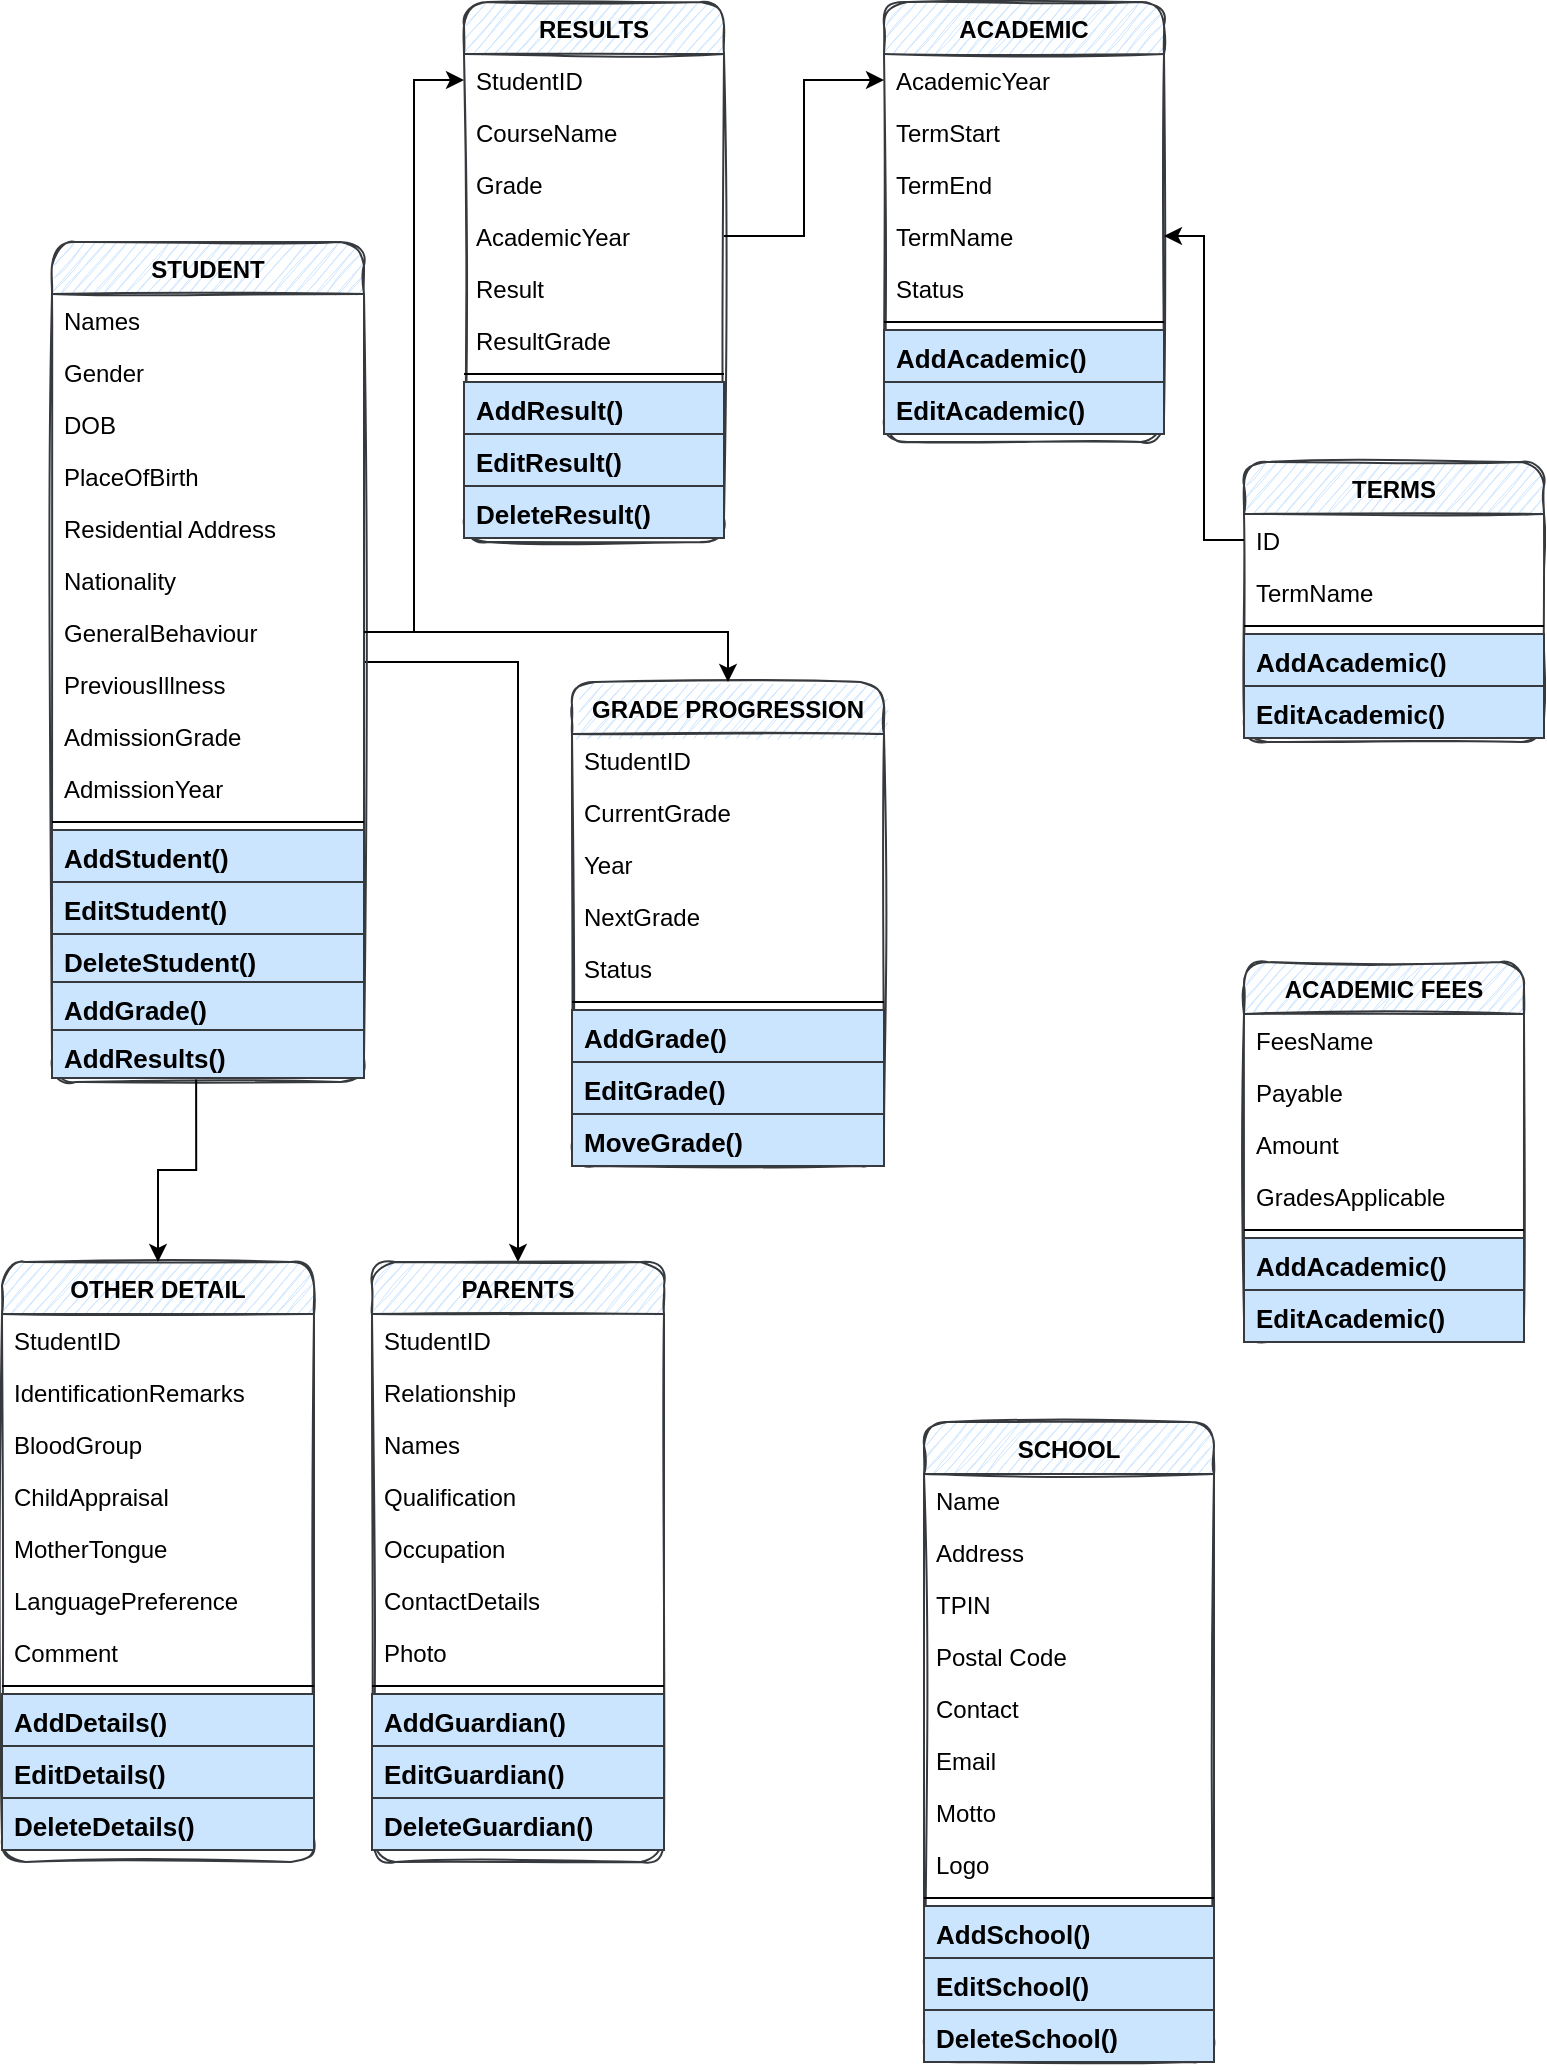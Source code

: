 <mxfile version="14.3.1" type="device"><diagram id="C5RBs43oDa-KdzZeNtuy" name="Page-1"><mxGraphModel dx="1550" dy="912" grid="1" gridSize="10" guides="1" tooltips="1" connect="1" arrows="1" fold="1" page="1" pageScale="1" pageWidth="827" pageHeight="1169" math="0" shadow="0"><root><mxCell id="WIyWlLk6GJQsqaUBKTNV-0"/><mxCell id="WIyWlLk6GJQsqaUBKTNV-1" parent="WIyWlLk6GJQsqaUBKTNV-0"/><mxCell id="tZd9kad8ATo9-LSwR4DG-6" value="SCHOOL" style="swimlane;fontStyle=1;align=center;verticalAlign=top;childLayout=stackLayout;horizontal=1;startSize=26;horizontalStack=0;resizeParent=1;resizeLast=0;collapsible=1;marginBottom=0;rounded=1;shadow=0;strokeWidth=1;sketch=1;glass=0;fillColor=#cce5ff;strokeColor=#36393d;" parent="WIyWlLk6GJQsqaUBKTNV-1" vertex="1"><mxGeometry x="490" y="740" width="145" height="320" as="geometry"><mxRectangle x="550" y="140" width="160" height="26" as="alternateBounds"/></mxGeometry></mxCell><mxCell id="tZd9kad8ATo9-LSwR4DG-7" value="Name" style="text;align=left;verticalAlign=top;spacingLeft=4;spacingRight=4;overflow=hidden;rotatable=0;points=[[0,0.5],[1,0.5]];portConstraint=eastwest;" parent="tZd9kad8ATo9-LSwR4DG-6" vertex="1"><mxGeometry y="26" width="145" height="26" as="geometry"/></mxCell><mxCell id="tZd9kad8ATo9-LSwR4DG-8" value="Address" style="text;align=left;verticalAlign=top;spacingLeft=4;spacingRight=4;overflow=hidden;rotatable=0;points=[[0,0.5],[1,0.5]];portConstraint=eastwest;rounded=0;shadow=0;html=0;" parent="tZd9kad8ATo9-LSwR4DG-6" vertex="1"><mxGeometry y="52" width="145" height="26" as="geometry"/></mxCell><mxCell id="tZd9kad8ATo9-LSwR4DG-9" value="TPIN&#10;" style="text;align=left;verticalAlign=top;spacingLeft=4;spacingRight=4;overflow=hidden;rotatable=0;points=[[0,0.5],[1,0.5]];portConstraint=eastwest;rounded=0;shadow=0;html=0;" parent="tZd9kad8ATo9-LSwR4DG-6" vertex="1"><mxGeometry y="78" width="145" height="26" as="geometry"/></mxCell><mxCell id="tZd9kad8ATo9-LSwR4DG-10" value="Postal Code" style="text;align=left;verticalAlign=top;spacingLeft=4;spacingRight=4;overflow=hidden;rotatable=0;points=[[0,0.5],[1,0.5]];portConstraint=eastwest;rounded=0;shadow=0;html=0;" parent="tZd9kad8ATo9-LSwR4DG-6" vertex="1"><mxGeometry y="104" width="145" height="26" as="geometry"/></mxCell><mxCell id="tZd9kad8ATo9-LSwR4DG-13" value="Contact" style="text;align=left;verticalAlign=top;spacingLeft=4;spacingRight=4;overflow=hidden;rotatable=0;points=[[0,0.5],[1,0.5]];portConstraint=eastwest;" parent="tZd9kad8ATo9-LSwR4DG-6" vertex="1"><mxGeometry y="130" width="145" height="26" as="geometry"/></mxCell><mxCell id="tZd9kad8ATo9-LSwR4DG-14" value="Email" style="text;align=left;verticalAlign=top;spacingLeft=4;spacingRight=4;overflow=hidden;rotatable=0;points=[[0,0.5],[1,0.5]];portConstraint=eastwest;" parent="tZd9kad8ATo9-LSwR4DG-6" vertex="1"><mxGeometry y="156" width="145" height="26" as="geometry"/></mxCell><mxCell id="tZd9kad8ATo9-LSwR4DG-17" value="Motto" style="text;align=left;verticalAlign=top;spacingLeft=4;spacingRight=4;overflow=hidden;rotatable=0;points=[[0,0.5],[1,0.5]];portConstraint=eastwest;rounded=0;shadow=0;html=0;" parent="tZd9kad8ATo9-LSwR4DG-6" vertex="1"><mxGeometry y="182" width="145" height="26" as="geometry"/></mxCell><mxCell id="tZd9kad8ATo9-LSwR4DG-18" value="Logo&#10;" style="text;align=left;verticalAlign=top;spacingLeft=4;spacingRight=4;overflow=hidden;rotatable=0;points=[[0,0.5],[1,0.5]];portConstraint=eastwest;rounded=0;shadow=0;html=0;" parent="tZd9kad8ATo9-LSwR4DG-6" vertex="1"><mxGeometry y="208" width="145" height="26" as="geometry"/></mxCell><mxCell id="tZd9kad8ATo9-LSwR4DG-12" value="" style="line;html=1;strokeWidth=1;align=left;verticalAlign=middle;spacingTop=-1;spacingLeft=3;spacingRight=3;rotatable=0;labelPosition=right;points=[];portConstraint=eastwest;" parent="tZd9kad8ATo9-LSwR4DG-6" vertex="1"><mxGeometry y="234" width="145" height="8" as="geometry"/></mxCell><mxCell id="tZd9kad8ATo9-LSwR4DG-19" value="AddSchool()" style="text;align=left;verticalAlign=top;spacingLeft=4;spacingRight=4;overflow=hidden;rotatable=0;points=[[0,0.5],[1,0.5]];portConstraint=eastwest;rounded=0;shadow=0;html=0;fillColor=#cce5ff;strokeColor=#36393d;fontStyle=1;labelBackgroundColor=none;fontSize=13;" parent="tZd9kad8ATo9-LSwR4DG-6" vertex="1"><mxGeometry y="242" width="145" height="26" as="geometry"/></mxCell><mxCell id="tZd9kad8ATo9-LSwR4DG-20" value="EditSchool()" style="text;align=left;verticalAlign=top;spacingLeft=4;spacingRight=4;overflow=hidden;rotatable=0;points=[[0,0.5],[1,0.5]];portConstraint=eastwest;fillColor=#cce5ff;strokeColor=#36393d;fontStyle=1;labelBackgroundColor=none;fontSize=13;" parent="tZd9kad8ATo9-LSwR4DG-6" vertex="1"><mxGeometry y="268" width="145" height="26" as="geometry"/></mxCell><mxCell id="tZd9kad8ATo9-LSwR4DG-21" value="DeleteSchool()" style="text;align=left;verticalAlign=top;spacingLeft=4;spacingRight=4;overflow=hidden;rotatable=0;points=[[0,0.5],[1,0.5]];portConstraint=eastwest;fillColor=#cce5ff;strokeColor=#36393d;fontStyle=1;labelBackgroundColor=none;fontSize=13;" parent="tZd9kad8ATo9-LSwR4DG-6" vertex="1"><mxGeometry y="294" width="145" height="26" as="geometry"/></mxCell><mxCell id="tZd9kad8ATo9-LSwR4DG-105" style="edgeStyle=orthogonalEdgeStyle;rounded=0;orthogonalLoop=1;jettySize=auto;html=1;entryX=0.5;entryY=0;entryDx=0;entryDy=0;fontSize=13;fontColor=#000000;" parent="WIyWlLk6GJQsqaUBKTNV-1" source="tZd9kad8ATo9-LSwR4DG-23" target="tZd9kad8ATo9-LSwR4DG-72" edge="1"><mxGeometry relative="1" as="geometry"/></mxCell><mxCell id="tZd9kad8ATo9-LSwR4DG-23" value="STUDENT" style="swimlane;fontStyle=1;align=center;verticalAlign=top;childLayout=stackLayout;horizontal=1;startSize=26;horizontalStack=0;resizeParent=1;resizeLast=0;collapsible=1;marginBottom=0;rounded=1;shadow=0;strokeWidth=1;sketch=1;glass=0;fillColor=#cce5ff;strokeColor=#36393d;" parent="WIyWlLk6GJQsqaUBKTNV-1" vertex="1"><mxGeometry x="54" y="150" width="156" height="420" as="geometry"><mxRectangle x="550" y="140" width="160" height="26" as="alternateBounds"/></mxGeometry></mxCell><mxCell id="tZd9kad8ATo9-LSwR4DG-24" value="Names" style="text;align=left;verticalAlign=top;spacingLeft=4;spacingRight=4;overflow=hidden;rotatable=0;points=[[0,0.5],[1,0.5]];portConstraint=eastwest;" parent="tZd9kad8ATo9-LSwR4DG-23" vertex="1"><mxGeometry y="26" width="156" height="26" as="geometry"/></mxCell><mxCell id="tZd9kad8ATo9-LSwR4DG-27" value="Gender" style="text;align=left;verticalAlign=top;spacingLeft=4;spacingRight=4;overflow=hidden;rotatable=0;points=[[0,0.5],[1,0.5]];portConstraint=eastwest;rounded=0;shadow=0;html=0;" parent="tZd9kad8ATo9-LSwR4DG-23" vertex="1"><mxGeometry y="52" width="156" height="26" as="geometry"/></mxCell><mxCell id="tZd9kad8ATo9-LSwR4DG-25" value="DOB" style="text;align=left;verticalAlign=top;spacingLeft=4;spacingRight=4;overflow=hidden;rotatable=0;points=[[0,0.5],[1,0.5]];portConstraint=eastwest;rounded=0;shadow=0;html=0;" parent="tZd9kad8ATo9-LSwR4DG-23" vertex="1"><mxGeometry y="78" width="156" height="26" as="geometry"/></mxCell><mxCell id="tZd9kad8ATo9-LSwR4DG-26" value="PlaceOfBirth" style="text;align=left;verticalAlign=top;spacingLeft=4;spacingRight=4;overflow=hidden;rotatable=0;points=[[0,0.5],[1,0.5]];portConstraint=eastwest;rounded=0;shadow=0;html=0;" parent="tZd9kad8ATo9-LSwR4DG-23" vertex="1"><mxGeometry y="104" width="156" height="26" as="geometry"/></mxCell><mxCell id="tZd9kad8ATo9-LSwR4DG-28" value="Residential Address" style="text;align=left;verticalAlign=top;spacingLeft=4;spacingRight=4;overflow=hidden;rotatable=0;points=[[0,0.5],[1,0.5]];portConstraint=eastwest;" parent="tZd9kad8ATo9-LSwR4DG-23" vertex="1"><mxGeometry y="130" width="156" height="26" as="geometry"/></mxCell><mxCell id="tZd9kad8ATo9-LSwR4DG-29" value="Nationality" style="text;align=left;verticalAlign=top;spacingLeft=4;spacingRight=4;overflow=hidden;rotatable=0;points=[[0,0.5],[1,0.5]];portConstraint=eastwest;" parent="tZd9kad8ATo9-LSwR4DG-23" vertex="1"><mxGeometry y="156" width="156" height="26" as="geometry"/></mxCell><mxCell id="tZd9kad8ATo9-LSwR4DG-30" value="GeneralBehaviour" style="text;align=left;verticalAlign=top;spacingLeft=4;spacingRight=4;overflow=hidden;rotatable=0;points=[[0,0.5],[1,0.5]];portConstraint=eastwest;rounded=0;shadow=0;html=0;" parent="tZd9kad8ATo9-LSwR4DG-23" vertex="1"><mxGeometry y="182" width="156" height="26" as="geometry"/></mxCell><mxCell id="tZd9kad8ATo9-LSwR4DG-31" value="PreviousIllness" style="text;align=left;verticalAlign=top;spacingLeft=4;spacingRight=4;overflow=hidden;rotatable=0;points=[[0,0.5],[1,0.5]];portConstraint=eastwest;rounded=0;shadow=0;html=0;" parent="tZd9kad8ATo9-LSwR4DG-23" vertex="1"><mxGeometry y="208" width="156" height="26" as="geometry"/></mxCell><mxCell id="tZd9kad8ATo9-LSwR4DG-36" value="AdmissionGrade" style="text;align=left;verticalAlign=top;spacingLeft=4;spacingRight=4;overflow=hidden;rotatable=0;points=[[0,0.5],[1,0.5]];portConstraint=eastwest;rounded=0;shadow=0;html=0;" parent="tZd9kad8ATo9-LSwR4DG-23" vertex="1"><mxGeometry y="234" width="156" height="26" as="geometry"/></mxCell><mxCell id="tZd9kad8ATo9-LSwR4DG-37" value="AdmissionYear" style="text;align=left;verticalAlign=top;spacingLeft=4;spacingRight=4;overflow=hidden;rotatable=0;points=[[0,0.5],[1,0.5]];portConstraint=eastwest;rounded=0;shadow=0;html=0;" parent="tZd9kad8ATo9-LSwR4DG-23" vertex="1"><mxGeometry y="260" width="156" height="26" as="geometry"/></mxCell><mxCell id="tZd9kad8ATo9-LSwR4DG-32" value="" style="line;html=1;strokeWidth=1;align=left;verticalAlign=middle;spacingTop=-1;spacingLeft=3;spacingRight=3;rotatable=0;labelPosition=right;points=[];portConstraint=eastwest;" parent="tZd9kad8ATo9-LSwR4DG-23" vertex="1"><mxGeometry y="286" width="156" height="8" as="geometry"/></mxCell><mxCell id="tZd9kad8ATo9-LSwR4DG-33" value="AddStudent()" style="text;align=left;verticalAlign=top;spacingLeft=4;spacingRight=4;overflow=hidden;rotatable=0;points=[[0,0.5],[1,0.5]];portConstraint=eastwest;rounded=0;shadow=0;html=0;fillColor=#cce5ff;strokeColor=#36393d;fontStyle=1;labelBackgroundColor=none;fontSize=13;" parent="tZd9kad8ATo9-LSwR4DG-23" vertex="1"><mxGeometry y="294" width="156" height="26" as="geometry"/></mxCell><mxCell id="tZd9kad8ATo9-LSwR4DG-34" value="EditStudent()" style="text;align=left;verticalAlign=top;spacingLeft=4;spacingRight=4;overflow=hidden;rotatable=0;points=[[0,0.5],[1,0.5]];portConstraint=eastwest;fillColor=#cce5ff;strokeColor=#36393d;fontStyle=1;labelBackgroundColor=none;fontSize=13;" parent="tZd9kad8ATo9-LSwR4DG-23" vertex="1"><mxGeometry y="320" width="156" height="26" as="geometry"/></mxCell><mxCell id="tZd9kad8ATo9-LSwR4DG-35" value="DeleteStudent()" style="text;align=left;verticalAlign=top;spacingLeft=4;spacingRight=4;overflow=hidden;rotatable=0;points=[[0,0.5],[1,0.5]];portConstraint=eastwest;fillColor=#cce5ff;strokeColor=#36393d;fontStyle=1;labelBackgroundColor=none;fontSize=13;" parent="tZd9kad8ATo9-LSwR4DG-23" vertex="1"><mxGeometry y="346" width="156" height="24" as="geometry"/></mxCell><mxCell id="tZd9kad8ATo9-LSwR4DG-55" value="AddGrade()" style="text;align=left;verticalAlign=top;spacingLeft=4;spacingRight=4;overflow=hidden;rotatable=0;points=[[0,0.5],[1,0.5]];portConstraint=eastwest;fillColor=#cce5ff;strokeColor=#36393d;fontStyle=1;labelBackgroundColor=none;fontSize=13;" parent="tZd9kad8ATo9-LSwR4DG-23" vertex="1"><mxGeometry y="370" width="156" height="24" as="geometry"/></mxCell><mxCell id="tZd9kad8ATo9-LSwR4DG-54" value="AddResults()" style="text;align=left;verticalAlign=top;spacingLeft=4;spacingRight=4;overflow=hidden;rotatable=0;points=[[0,0.5],[1,0.5]];portConstraint=eastwest;fillColor=#cce5ff;strokeColor=#36393d;fontStyle=1;labelBackgroundColor=none;fontSize=13;" parent="tZd9kad8ATo9-LSwR4DG-23" vertex="1"><mxGeometry y="394" width="156" height="24" as="geometry"/></mxCell><mxCell id="tZd9kad8ATo9-LSwR4DG-39" value="OTHER DETAIL" style="swimlane;fontStyle=1;align=center;verticalAlign=top;childLayout=stackLayout;horizontal=1;startSize=26;horizontalStack=0;resizeParent=1;resizeLast=0;collapsible=1;marginBottom=0;rounded=1;shadow=0;strokeWidth=1;sketch=1;glass=0;fillColor=#cce5ff;strokeColor=#36393d;" parent="WIyWlLk6GJQsqaUBKTNV-1" vertex="1"><mxGeometry x="29" y="660" width="156" height="300" as="geometry"><mxRectangle x="550" y="140" width="160" height="26" as="alternateBounds"/></mxGeometry></mxCell><mxCell id="tZd9kad8ATo9-LSwR4DG-40" value="StudentID" style="text;align=left;verticalAlign=top;spacingLeft=4;spacingRight=4;overflow=hidden;rotatable=0;points=[[0,0.5],[1,0.5]];portConstraint=eastwest;" parent="tZd9kad8ATo9-LSwR4DG-39" vertex="1"><mxGeometry y="26" width="156" height="26" as="geometry"/></mxCell><mxCell id="tZd9kad8ATo9-LSwR4DG-41" value="IdentificationRemarks" style="text;align=left;verticalAlign=top;spacingLeft=4;spacingRight=4;overflow=hidden;rotatable=0;points=[[0,0.5],[1,0.5]];portConstraint=eastwest;rounded=0;shadow=0;html=0;" parent="tZd9kad8ATo9-LSwR4DG-39" vertex="1"><mxGeometry y="52" width="156" height="26" as="geometry"/></mxCell><mxCell id="tZd9kad8ATo9-LSwR4DG-42" value="BloodGroup" style="text;align=left;verticalAlign=top;spacingLeft=4;spacingRight=4;overflow=hidden;rotatable=0;points=[[0,0.5],[1,0.5]];portConstraint=eastwest;rounded=0;shadow=0;html=0;" parent="tZd9kad8ATo9-LSwR4DG-39" vertex="1"><mxGeometry y="78" width="156" height="26" as="geometry"/></mxCell><mxCell id="tZd9kad8ATo9-LSwR4DG-43" value="ChildAppraisal" style="text;align=left;verticalAlign=top;spacingLeft=4;spacingRight=4;overflow=hidden;rotatable=0;points=[[0,0.5],[1,0.5]];portConstraint=eastwest;rounded=0;shadow=0;html=0;" parent="tZd9kad8ATo9-LSwR4DG-39" vertex="1"><mxGeometry y="104" width="156" height="26" as="geometry"/></mxCell><mxCell id="tZd9kad8ATo9-LSwR4DG-44" value="MotherTongue" style="text;align=left;verticalAlign=top;spacingLeft=4;spacingRight=4;overflow=hidden;rotatable=0;points=[[0,0.5],[1,0.5]];portConstraint=eastwest;" parent="tZd9kad8ATo9-LSwR4DG-39" vertex="1"><mxGeometry y="130" width="156" height="26" as="geometry"/></mxCell><mxCell id="tZd9kad8ATo9-LSwR4DG-45" value="LanguagePreference" style="text;align=left;verticalAlign=top;spacingLeft=4;spacingRight=4;overflow=hidden;rotatable=0;points=[[0,0.5],[1,0.5]];portConstraint=eastwest;" parent="tZd9kad8ATo9-LSwR4DG-39" vertex="1"><mxGeometry y="156" width="156" height="26" as="geometry"/></mxCell><mxCell id="tZd9kad8ATo9-LSwR4DG-46" value="Comment" style="text;align=left;verticalAlign=top;spacingLeft=4;spacingRight=4;overflow=hidden;rotatable=0;points=[[0,0.5],[1,0.5]];portConstraint=eastwest;rounded=0;shadow=0;html=0;" parent="tZd9kad8ATo9-LSwR4DG-39" vertex="1"><mxGeometry y="182" width="156" height="26" as="geometry"/></mxCell><mxCell id="tZd9kad8ATo9-LSwR4DG-50" value="" style="line;html=1;strokeWidth=1;align=left;verticalAlign=middle;spacingTop=-1;spacingLeft=3;spacingRight=3;rotatable=0;labelPosition=right;points=[];portConstraint=eastwest;" parent="tZd9kad8ATo9-LSwR4DG-39" vertex="1"><mxGeometry y="208" width="156" height="8" as="geometry"/></mxCell><mxCell id="tZd9kad8ATo9-LSwR4DG-51" value="AddDetails()" style="text;align=left;verticalAlign=top;spacingLeft=4;spacingRight=4;overflow=hidden;rotatable=0;points=[[0,0.5],[1,0.5]];portConstraint=eastwest;rounded=0;shadow=0;html=0;fillColor=#cce5ff;strokeColor=#36393d;fontStyle=1;labelBackgroundColor=none;fontSize=13;" parent="tZd9kad8ATo9-LSwR4DG-39" vertex="1"><mxGeometry y="216" width="156" height="26" as="geometry"/></mxCell><mxCell id="tZd9kad8ATo9-LSwR4DG-52" value="EditDetails()" style="text;align=left;verticalAlign=top;spacingLeft=4;spacingRight=4;overflow=hidden;rotatable=0;points=[[0,0.5],[1,0.5]];portConstraint=eastwest;fillColor=#cce5ff;strokeColor=#36393d;fontStyle=1;labelBackgroundColor=none;fontSize=13;" parent="tZd9kad8ATo9-LSwR4DG-39" vertex="1"><mxGeometry y="242" width="156" height="26" as="geometry"/></mxCell><mxCell id="tZd9kad8ATo9-LSwR4DG-53" value="DeleteDetails()" style="text;align=left;verticalAlign=top;spacingLeft=4;spacingRight=4;overflow=hidden;rotatable=0;points=[[0,0.5],[1,0.5]];portConstraint=eastwest;fillColor=#cce5ff;strokeColor=#36393d;fontStyle=1;labelBackgroundColor=none;fontSize=13;" parent="tZd9kad8ATo9-LSwR4DG-39" vertex="1"><mxGeometry y="268" width="156" height="26" as="geometry"/></mxCell><mxCell id="tZd9kad8ATo9-LSwR4DG-59" value="ACADEMIC" style="swimlane;fontStyle=1;align=center;verticalAlign=top;childLayout=stackLayout;horizontal=1;startSize=26;horizontalStack=0;resizeParent=1;resizeLast=0;collapsible=1;marginBottom=0;rounded=1;shadow=0;strokeWidth=1;sketch=1;glass=0;fillColor=#cce5ff;strokeColor=#36393d;" parent="WIyWlLk6GJQsqaUBKTNV-1" vertex="1"><mxGeometry x="470" y="30" width="140" height="220" as="geometry"><mxRectangle x="550" y="140" width="160" height="26" as="alternateBounds"/></mxGeometry></mxCell><mxCell id="tZd9kad8ATo9-LSwR4DG-60" value="AcademicYear" style="text;align=left;verticalAlign=top;spacingLeft=4;spacingRight=4;overflow=hidden;rotatable=0;points=[[0,0.5],[1,0.5]];portConstraint=eastwest;" parent="tZd9kad8ATo9-LSwR4DG-59" vertex="1"><mxGeometry y="26" width="140" height="26" as="geometry"/></mxCell><mxCell id="tZd9kad8ATo9-LSwR4DG-61" value="TermStart" style="text;align=left;verticalAlign=top;spacingLeft=4;spacingRight=4;overflow=hidden;rotatable=0;points=[[0,0.5],[1,0.5]];portConstraint=eastwest;rounded=0;shadow=0;html=0;" parent="tZd9kad8ATo9-LSwR4DG-59" vertex="1"><mxGeometry y="52" width="140" height="26" as="geometry"/></mxCell><mxCell id="tZd9kad8ATo9-LSwR4DG-62" value="TermEnd" style="text;align=left;verticalAlign=top;spacingLeft=4;spacingRight=4;overflow=hidden;rotatable=0;points=[[0,0.5],[1,0.5]];portConstraint=eastwest;rounded=0;shadow=0;html=0;" parent="tZd9kad8ATo9-LSwR4DG-59" vertex="1"><mxGeometry y="78" width="140" height="26" as="geometry"/></mxCell><mxCell id="tZd9kad8ATo9-LSwR4DG-63" value="TermName" style="text;align=left;verticalAlign=top;spacingLeft=4;spacingRight=4;overflow=hidden;rotatable=0;points=[[0,0.5],[1,0.5]];portConstraint=eastwest;rounded=0;shadow=0;html=0;" parent="tZd9kad8ATo9-LSwR4DG-59" vertex="1"><mxGeometry y="104" width="140" height="26" as="geometry"/></mxCell><mxCell id="tZd9kad8ATo9-LSwR4DG-64" value="Status" style="text;align=left;verticalAlign=top;spacingLeft=4;spacingRight=4;overflow=hidden;rotatable=0;points=[[0,0.5],[1,0.5]];portConstraint=eastwest;" parent="tZd9kad8ATo9-LSwR4DG-59" vertex="1"><mxGeometry y="130" width="140" height="26" as="geometry"/></mxCell><mxCell id="tZd9kad8ATo9-LSwR4DG-68" value="" style="line;html=1;strokeWidth=1;align=left;verticalAlign=middle;spacingTop=-1;spacingLeft=3;spacingRight=3;rotatable=0;labelPosition=right;points=[];portConstraint=eastwest;" parent="tZd9kad8ATo9-LSwR4DG-59" vertex="1"><mxGeometry y="156" width="140" height="8" as="geometry"/></mxCell><mxCell id="tZd9kad8ATo9-LSwR4DG-69" value="AddAcademic()" style="text;align=left;verticalAlign=top;spacingLeft=4;spacingRight=4;overflow=hidden;rotatable=0;points=[[0,0.5],[1,0.5]];portConstraint=eastwest;rounded=0;shadow=0;html=0;fillColor=#cce5ff;strokeColor=#36393d;fontStyle=1;labelBackgroundColor=none;fontSize=13;" parent="tZd9kad8ATo9-LSwR4DG-59" vertex="1"><mxGeometry y="164" width="140" height="26" as="geometry"/></mxCell><mxCell id="tZd9kad8ATo9-LSwR4DG-70" value="EditAcademic()" style="text;align=left;verticalAlign=top;spacingLeft=4;spacingRight=4;overflow=hidden;rotatable=0;points=[[0,0.5],[1,0.5]];portConstraint=eastwest;fillColor=#cce5ff;strokeColor=#36393d;fontStyle=1;labelBackgroundColor=none;fontSize=13;" parent="tZd9kad8ATo9-LSwR4DG-59" vertex="1"><mxGeometry y="190" width="140" height="26" as="geometry"/></mxCell><mxCell id="tZd9kad8ATo9-LSwR4DG-72" value="PARENTS" style="swimlane;fontStyle=1;align=center;verticalAlign=top;childLayout=stackLayout;horizontal=1;startSize=26;horizontalStack=0;resizeParent=1;resizeLast=0;collapsible=1;marginBottom=0;rounded=1;shadow=0;strokeWidth=1;sketch=1;glass=0;fillColor=#cce5ff;strokeColor=#36393d;" parent="WIyWlLk6GJQsqaUBKTNV-1" vertex="1"><mxGeometry x="214" y="660" width="146" height="300" as="geometry"><mxRectangle x="550" y="140" width="160" height="26" as="alternateBounds"/></mxGeometry></mxCell><mxCell id="tZd9kad8ATo9-LSwR4DG-73" value="StudentID" style="text;align=left;verticalAlign=top;spacingLeft=4;spacingRight=4;overflow=hidden;rotatable=0;points=[[0,0.5],[1,0.5]];portConstraint=eastwest;" parent="tZd9kad8ATo9-LSwR4DG-72" vertex="1"><mxGeometry y="26" width="146" height="26" as="geometry"/></mxCell><mxCell id="tZd9kad8ATo9-LSwR4DG-74" value="Relationship" style="text;align=left;verticalAlign=top;spacingLeft=4;spacingRight=4;overflow=hidden;rotatable=0;points=[[0,0.5],[1,0.5]];portConstraint=eastwest;rounded=0;shadow=0;html=0;" parent="tZd9kad8ATo9-LSwR4DG-72" vertex="1"><mxGeometry y="52" width="146" height="26" as="geometry"/></mxCell><mxCell id="tZd9kad8ATo9-LSwR4DG-75" value="Names" style="text;align=left;verticalAlign=top;spacingLeft=4;spacingRight=4;overflow=hidden;rotatable=0;points=[[0,0.5],[1,0.5]];portConstraint=eastwest;rounded=0;shadow=0;html=0;" parent="tZd9kad8ATo9-LSwR4DG-72" vertex="1"><mxGeometry y="78" width="146" height="26" as="geometry"/></mxCell><mxCell id="tZd9kad8ATo9-LSwR4DG-76" value="Qualification" style="text;align=left;verticalAlign=top;spacingLeft=4;spacingRight=4;overflow=hidden;rotatable=0;points=[[0,0.5],[1,0.5]];portConstraint=eastwest;rounded=0;shadow=0;html=0;" parent="tZd9kad8ATo9-LSwR4DG-72" vertex="1"><mxGeometry y="104" width="146" height="26" as="geometry"/></mxCell><mxCell id="tZd9kad8ATo9-LSwR4DG-77" value="Occupation" style="text;align=left;verticalAlign=top;spacingLeft=4;spacingRight=4;overflow=hidden;rotatable=0;points=[[0,0.5],[1,0.5]];portConstraint=eastwest;" parent="tZd9kad8ATo9-LSwR4DG-72" vertex="1"><mxGeometry y="130" width="146" height="26" as="geometry"/></mxCell><mxCell id="tZd9kad8ATo9-LSwR4DG-78" value="ContactDetails" style="text;align=left;verticalAlign=top;spacingLeft=4;spacingRight=4;overflow=hidden;rotatable=0;points=[[0,0.5],[1,0.5]];portConstraint=eastwest;" parent="tZd9kad8ATo9-LSwR4DG-72" vertex="1"><mxGeometry y="156" width="146" height="26" as="geometry"/></mxCell><mxCell id="tZd9kad8ATo9-LSwR4DG-79" value="Photo" style="text;align=left;verticalAlign=top;spacingLeft=4;spacingRight=4;overflow=hidden;rotatable=0;points=[[0,0.5],[1,0.5]];portConstraint=eastwest;rounded=0;shadow=0;html=0;" parent="tZd9kad8ATo9-LSwR4DG-72" vertex="1"><mxGeometry y="182" width="146" height="26" as="geometry"/></mxCell><mxCell id="tZd9kad8ATo9-LSwR4DG-80" value="" style="line;html=1;strokeWidth=1;align=left;verticalAlign=middle;spacingTop=-1;spacingLeft=3;spacingRight=3;rotatable=0;labelPosition=right;points=[];portConstraint=eastwest;" parent="tZd9kad8ATo9-LSwR4DG-72" vertex="1"><mxGeometry y="208" width="146" height="8" as="geometry"/></mxCell><mxCell id="tZd9kad8ATo9-LSwR4DG-81" value="AddGuardian()" style="text;align=left;verticalAlign=top;spacingLeft=4;spacingRight=4;overflow=hidden;rotatable=0;points=[[0,0.5],[1,0.5]];portConstraint=eastwest;rounded=0;shadow=0;html=0;fillColor=#cce5ff;strokeColor=#36393d;fontStyle=1;labelBackgroundColor=none;fontSize=13;" parent="tZd9kad8ATo9-LSwR4DG-72" vertex="1"><mxGeometry y="216" width="146" height="26" as="geometry"/></mxCell><mxCell id="tZd9kad8ATo9-LSwR4DG-82" value="EditGuardian()" style="text;align=left;verticalAlign=top;spacingLeft=4;spacingRight=4;overflow=hidden;rotatable=0;points=[[0,0.5],[1,0.5]];portConstraint=eastwest;fillColor=#cce5ff;strokeColor=#36393d;fontStyle=1;labelBackgroundColor=none;fontSize=13;" parent="tZd9kad8ATo9-LSwR4DG-72" vertex="1"><mxGeometry y="242" width="146" height="26" as="geometry"/></mxCell><mxCell id="tZd9kad8ATo9-LSwR4DG-83" value="DeleteGuardian()" style="text;align=left;verticalAlign=top;spacingLeft=4;spacingRight=4;overflow=hidden;rotatable=0;points=[[0,0.5],[1,0.5]];portConstraint=eastwest;fillColor=#cce5ff;strokeColor=#36393d;fontStyle=1;labelBackgroundColor=none;fontSize=13;" parent="tZd9kad8ATo9-LSwR4DG-72" vertex="1"><mxGeometry y="268" width="146" height="26" as="geometry"/></mxCell><mxCell id="tZd9kad8ATo9-LSwR4DG-96" value="ACADEMIC FEES" style="swimlane;fontStyle=1;align=center;verticalAlign=top;childLayout=stackLayout;horizontal=1;startSize=26;horizontalStack=0;resizeParent=1;resizeLast=0;collapsible=1;marginBottom=0;rounded=1;shadow=0;strokeWidth=1;sketch=1;glass=0;fillColor=#cce5ff;strokeColor=#36393d;" parent="WIyWlLk6GJQsqaUBKTNV-1" vertex="1"><mxGeometry x="650" y="510" width="140" height="190" as="geometry"><mxRectangle x="550" y="140" width="160" height="26" as="alternateBounds"/></mxGeometry></mxCell><mxCell id="tZd9kad8ATo9-LSwR4DG-97" value="FeesName" style="text;align=left;verticalAlign=top;spacingLeft=4;spacingRight=4;overflow=hidden;rotatable=0;points=[[0,0.5],[1,0.5]];portConstraint=eastwest;" parent="tZd9kad8ATo9-LSwR4DG-96" vertex="1"><mxGeometry y="26" width="140" height="26" as="geometry"/></mxCell><mxCell id="tZd9kad8ATo9-LSwR4DG-98" value="Payable" style="text;align=left;verticalAlign=top;spacingLeft=4;spacingRight=4;overflow=hidden;rotatable=0;points=[[0,0.5],[1,0.5]];portConstraint=eastwest;rounded=0;shadow=0;html=0;" parent="tZd9kad8ATo9-LSwR4DG-96" vertex="1"><mxGeometry y="52" width="140" height="26" as="geometry"/></mxCell><mxCell id="tZd9kad8ATo9-LSwR4DG-99" value="Amount" style="text;align=left;verticalAlign=top;spacingLeft=4;spacingRight=4;overflow=hidden;rotatable=0;points=[[0,0.5],[1,0.5]];portConstraint=eastwest;rounded=0;shadow=0;html=0;" parent="tZd9kad8ATo9-LSwR4DG-96" vertex="1"><mxGeometry y="78" width="140" height="26" as="geometry"/></mxCell><mxCell id="tZd9kad8ATo9-LSwR4DG-100" value="GradesApplicable" style="text;align=left;verticalAlign=top;spacingLeft=4;spacingRight=4;overflow=hidden;rotatable=0;points=[[0,0.5],[1,0.5]];portConstraint=eastwest;rounded=0;shadow=0;html=0;" parent="tZd9kad8ATo9-LSwR4DG-96" vertex="1"><mxGeometry y="104" width="140" height="26" as="geometry"/></mxCell><mxCell id="tZd9kad8ATo9-LSwR4DG-102" value="" style="line;html=1;strokeWidth=1;align=left;verticalAlign=middle;spacingTop=-1;spacingLeft=3;spacingRight=3;rotatable=0;labelPosition=right;points=[];portConstraint=eastwest;" parent="tZd9kad8ATo9-LSwR4DG-96" vertex="1"><mxGeometry y="130" width="140" height="8" as="geometry"/></mxCell><mxCell id="tZd9kad8ATo9-LSwR4DG-103" value="AddAcademic()" style="text;align=left;verticalAlign=top;spacingLeft=4;spacingRight=4;overflow=hidden;rotatable=0;points=[[0,0.5],[1,0.5]];portConstraint=eastwest;rounded=0;shadow=0;html=0;fillColor=#cce5ff;strokeColor=#36393d;fontStyle=1;labelBackgroundColor=none;fontSize=13;" parent="tZd9kad8ATo9-LSwR4DG-96" vertex="1"><mxGeometry y="138" width="140" height="26" as="geometry"/></mxCell><mxCell id="tZd9kad8ATo9-LSwR4DG-104" value="EditAcademic()" style="text;align=left;verticalAlign=top;spacingLeft=4;spacingRight=4;overflow=hidden;rotatable=0;points=[[0,0.5],[1,0.5]];portConstraint=eastwest;fillColor=#cce5ff;strokeColor=#36393d;fontStyle=1;labelBackgroundColor=none;fontSize=13;" parent="tZd9kad8ATo9-LSwR4DG-96" vertex="1"><mxGeometry y="164" width="140" height="26" as="geometry"/></mxCell><mxCell id="tZd9kad8ATo9-LSwR4DG-85" value="TERMS" style="swimlane;fontStyle=1;align=center;verticalAlign=top;childLayout=stackLayout;horizontal=1;startSize=26;horizontalStack=0;resizeParent=1;resizeLast=0;collapsible=1;marginBottom=0;rounded=1;shadow=0;strokeWidth=1;sketch=1;glass=0;fillColor=#cce5ff;strokeColor=#36393d;" parent="WIyWlLk6GJQsqaUBKTNV-1" vertex="1"><mxGeometry x="650" y="260" width="150" height="140" as="geometry"><mxRectangle x="620" y="756" width="160" height="26" as="alternateBounds"/></mxGeometry></mxCell><mxCell id="tZd9kad8ATo9-LSwR4DG-86" value="ID" style="text;align=left;verticalAlign=top;spacingLeft=4;spacingRight=4;overflow=hidden;rotatable=0;points=[[0,0.5],[1,0.5]];portConstraint=eastwest;" parent="tZd9kad8ATo9-LSwR4DG-85" vertex="1"><mxGeometry y="26" width="150" height="26" as="geometry"/></mxCell><mxCell id="tZd9kad8ATo9-LSwR4DG-87" value="TermName" style="text;align=left;verticalAlign=top;spacingLeft=4;spacingRight=4;overflow=hidden;rotatable=0;points=[[0,0.5],[1,0.5]];portConstraint=eastwest;rounded=0;shadow=0;html=0;" parent="tZd9kad8ATo9-LSwR4DG-85" vertex="1"><mxGeometry y="52" width="150" height="26" as="geometry"/></mxCell><mxCell id="tZd9kad8ATo9-LSwR4DG-91" value="" style="line;html=1;strokeWidth=1;align=left;verticalAlign=middle;spacingTop=-1;spacingLeft=3;spacingRight=3;rotatable=0;labelPosition=right;points=[];portConstraint=eastwest;" parent="tZd9kad8ATo9-LSwR4DG-85" vertex="1"><mxGeometry y="78" width="150" height="8" as="geometry"/></mxCell><mxCell id="tZd9kad8ATo9-LSwR4DG-92" value="AddAcademic()" style="text;align=left;verticalAlign=top;spacingLeft=4;spacingRight=4;overflow=hidden;rotatable=0;points=[[0,0.5],[1,0.5]];portConstraint=eastwest;rounded=0;shadow=0;html=0;fillColor=#cce5ff;strokeColor=#36393d;fontStyle=1;labelBackgroundColor=none;fontSize=13;" parent="tZd9kad8ATo9-LSwR4DG-85" vertex="1"><mxGeometry y="86" width="150" height="26" as="geometry"/></mxCell><mxCell id="tZd9kad8ATo9-LSwR4DG-93" value="EditAcademic()" style="text;align=left;verticalAlign=top;spacingLeft=4;spacingRight=4;overflow=hidden;rotatable=0;points=[[0,0.5],[1,0.5]];portConstraint=eastwest;fillColor=#cce5ff;strokeColor=#36393d;fontStyle=1;labelBackgroundColor=none;fontSize=13;" parent="tZd9kad8ATo9-LSwR4DG-85" vertex="1"><mxGeometry y="112" width="150" height="26" as="geometry"/></mxCell><mxCell id="tZd9kad8ATo9-LSwR4DG-95" style="edgeStyle=orthogonalEdgeStyle;rounded=0;orthogonalLoop=1;jettySize=auto;html=1;exitX=0;exitY=0.5;exitDx=0;exitDy=0;fontSize=13;fontColor=#000000;" parent="WIyWlLk6GJQsqaUBKTNV-1" source="tZd9kad8ATo9-LSwR4DG-86" target="tZd9kad8ATo9-LSwR4DG-63" edge="1"><mxGeometry relative="1" as="geometry"/></mxCell><mxCell id="tZd9kad8ATo9-LSwR4DG-106" style="edgeStyle=orthogonalEdgeStyle;rounded=0;orthogonalLoop=1;jettySize=auto;html=1;exitX=0.462;exitY=1.033;exitDx=0;exitDy=0;fontSize=13;fontColor=#000000;exitPerimeter=0;" parent="WIyWlLk6GJQsqaUBKTNV-1" source="tZd9kad8ATo9-LSwR4DG-54" target="tZd9kad8ATo9-LSwR4DG-39" edge="1"><mxGeometry relative="1" as="geometry"/></mxCell><mxCell id="tZd9kad8ATo9-LSwR4DG-107" value="RESULTS" style="swimlane;fontStyle=1;align=center;verticalAlign=top;childLayout=stackLayout;horizontal=1;startSize=26;horizontalStack=0;resizeParent=1;resizeLast=0;collapsible=1;marginBottom=0;rounded=1;shadow=0;strokeWidth=1;sketch=1;glass=0;fillColor=#cce5ff;strokeColor=#36393d;" parent="WIyWlLk6GJQsqaUBKTNV-1" vertex="1"><mxGeometry x="260" y="30" width="130" height="270" as="geometry"><mxRectangle x="550" y="140" width="160" height="26" as="alternateBounds"/></mxGeometry></mxCell><mxCell id="tZd9kad8ATo9-LSwR4DG-108" value="StudentID" style="text;align=left;verticalAlign=top;spacingLeft=4;spacingRight=4;overflow=hidden;rotatable=0;points=[[0,0.5],[1,0.5]];portConstraint=eastwest;" parent="tZd9kad8ATo9-LSwR4DG-107" vertex="1"><mxGeometry y="26" width="130" height="26" as="geometry"/></mxCell><mxCell id="tZd9kad8ATo9-LSwR4DG-109" value="CourseName" style="text;align=left;verticalAlign=top;spacingLeft=4;spacingRight=4;overflow=hidden;rotatable=0;points=[[0,0.5],[1,0.5]];portConstraint=eastwest;rounded=0;shadow=0;html=0;" parent="tZd9kad8ATo9-LSwR4DG-107" vertex="1"><mxGeometry y="52" width="130" height="26" as="geometry"/></mxCell><mxCell id="tZd9kad8ATo9-LSwR4DG-113" value="Grade" style="text;align=left;verticalAlign=top;spacingLeft=4;spacingRight=4;overflow=hidden;rotatable=0;points=[[0,0.5],[1,0.5]];portConstraint=eastwest;" parent="tZd9kad8ATo9-LSwR4DG-107" vertex="1"><mxGeometry y="78" width="130" height="26" as="geometry"/></mxCell><mxCell id="tZd9kad8ATo9-LSwR4DG-110" value="AcademicYear" style="text;align=left;verticalAlign=top;spacingLeft=4;spacingRight=4;overflow=hidden;rotatable=0;points=[[0,0.5],[1,0.5]];portConstraint=eastwest;rounded=0;shadow=0;html=0;" parent="tZd9kad8ATo9-LSwR4DG-107" vertex="1"><mxGeometry y="104" width="130" height="26" as="geometry"/></mxCell><mxCell id="tZd9kad8ATo9-LSwR4DG-111" value="Result" style="text;align=left;verticalAlign=top;spacingLeft=4;spacingRight=4;overflow=hidden;rotatable=0;points=[[0,0.5],[1,0.5]];portConstraint=eastwest;rounded=0;shadow=0;html=0;" parent="tZd9kad8ATo9-LSwR4DG-107" vertex="1"><mxGeometry y="130" width="130" height="26" as="geometry"/></mxCell><mxCell id="tZd9kad8ATo9-LSwR4DG-112" value="ResultGrade" style="text;align=left;verticalAlign=top;spacingLeft=4;spacingRight=4;overflow=hidden;rotatable=0;points=[[0,0.5],[1,0.5]];portConstraint=eastwest;" parent="tZd9kad8ATo9-LSwR4DG-107" vertex="1"><mxGeometry y="156" width="130" height="26" as="geometry"/></mxCell><mxCell id="tZd9kad8ATo9-LSwR4DG-116" value="" style="line;html=1;strokeWidth=1;align=left;verticalAlign=middle;spacingTop=-1;spacingLeft=3;spacingRight=3;rotatable=0;labelPosition=right;points=[];portConstraint=eastwest;" parent="tZd9kad8ATo9-LSwR4DG-107" vertex="1"><mxGeometry y="182" width="130" height="8" as="geometry"/></mxCell><mxCell id="tZd9kad8ATo9-LSwR4DG-117" value="AddResult()" style="text;align=left;verticalAlign=top;spacingLeft=4;spacingRight=4;overflow=hidden;rotatable=0;points=[[0,0.5],[1,0.5]];portConstraint=eastwest;rounded=0;shadow=0;html=0;fillColor=#cce5ff;strokeColor=#36393d;fontStyle=1;labelBackgroundColor=none;fontSize=13;" parent="tZd9kad8ATo9-LSwR4DG-107" vertex="1"><mxGeometry y="190" width="130" height="26" as="geometry"/></mxCell><mxCell id="tZd9kad8ATo9-LSwR4DG-118" value="EditResult()" style="text;align=left;verticalAlign=top;spacingLeft=4;spacingRight=4;overflow=hidden;rotatable=0;points=[[0,0.5],[1,0.5]];portConstraint=eastwest;fillColor=#cce5ff;strokeColor=#36393d;fontStyle=1;labelBackgroundColor=none;fontSize=13;" parent="tZd9kad8ATo9-LSwR4DG-107" vertex="1"><mxGeometry y="216" width="130" height="26" as="geometry"/></mxCell><mxCell id="tZd9kad8ATo9-LSwR4DG-119" value="DeleteResult()" style="text;align=left;verticalAlign=top;spacingLeft=4;spacingRight=4;overflow=hidden;rotatable=0;points=[[0,0.5],[1,0.5]];portConstraint=eastwest;fillColor=#cce5ff;strokeColor=#36393d;fontStyle=1;labelBackgroundColor=none;fontSize=13;" parent="tZd9kad8ATo9-LSwR4DG-107" vertex="1"><mxGeometry y="242" width="130" height="26" as="geometry"/></mxCell><mxCell id="tZd9kad8ATo9-LSwR4DG-120" style="edgeStyle=orthogonalEdgeStyle;rounded=0;orthogonalLoop=1;jettySize=auto;html=1;exitX=1;exitY=0.5;exitDx=0;exitDy=0;entryX=0;entryY=0.5;entryDx=0;entryDy=0;fontSize=13;fontColor=#000000;" parent="WIyWlLk6GJQsqaUBKTNV-1" source="tZd9kad8ATo9-LSwR4DG-30" target="tZd9kad8ATo9-LSwR4DG-108" edge="1"><mxGeometry relative="1" as="geometry"/></mxCell><mxCell id="tZd9kad8ATo9-LSwR4DG-121" style="edgeStyle=orthogonalEdgeStyle;rounded=0;orthogonalLoop=1;jettySize=auto;html=1;exitX=1;exitY=0.5;exitDx=0;exitDy=0;fontSize=13;fontColor=#000000;" parent="WIyWlLk6GJQsqaUBKTNV-1" source="tZd9kad8ATo9-LSwR4DG-110" target="tZd9kad8ATo9-LSwR4DG-60" edge="1"><mxGeometry relative="1" as="geometry"/></mxCell><mxCell id="tZd9kad8ATo9-LSwR4DG-122" value="GRADE PROGRESSION" style="swimlane;fontStyle=1;align=center;verticalAlign=top;childLayout=stackLayout;horizontal=1;startSize=26;horizontalStack=0;resizeParent=1;resizeLast=0;collapsible=1;marginBottom=0;rounded=1;shadow=0;strokeWidth=1;sketch=1;glass=0;fillColor=#cce5ff;strokeColor=#36393d;" parent="WIyWlLk6GJQsqaUBKTNV-1" vertex="1"><mxGeometry x="314" y="370" width="156" height="242" as="geometry"><mxRectangle x="550" y="140" width="160" height="26" as="alternateBounds"/></mxGeometry></mxCell><mxCell id="tZd9kad8ATo9-LSwR4DG-123" value="StudentID" style="text;align=left;verticalAlign=top;spacingLeft=4;spacingRight=4;overflow=hidden;rotatable=0;points=[[0,0.5],[1,0.5]];portConstraint=eastwest;" parent="tZd9kad8ATo9-LSwR4DG-122" vertex="1"><mxGeometry y="26" width="156" height="26" as="geometry"/></mxCell><mxCell id="tZd9kad8ATo9-LSwR4DG-124" value="CurrentGrade" style="text;align=left;verticalAlign=top;spacingLeft=4;spacingRight=4;overflow=hidden;rotatable=0;points=[[0,0.5],[1,0.5]];portConstraint=eastwest;rounded=0;shadow=0;html=0;" parent="tZd9kad8ATo9-LSwR4DG-122" vertex="1"><mxGeometry y="52" width="156" height="26" as="geometry"/></mxCell><mxCell id="tZd9kad8ATo9-LSwR4DG-125" value="Year" style="text;align=left;verticalAlign=top;spacingLeft=4;spacingRight=4;overflow=hidden;rotatable=0;points=[[0,0.5],[1,0.5]];portConstraint=eastwest;rounded=0;shadow=0;html=0;" parent="tZd9kad8ATo9-LSwR4DG-122" vertex="1"><mxGeometry y="78" width="156" height="26" as="geometry"/></mxCell><mxCell id="tZd9kad8ATo9-LSwR4DG-126" value="NextGrade" style="text;align=left;verticalAlign=top;spacingLeft=4;spacingRight=4;overflow=hidden;rotatable=0;points=[[0,0.5],[1,0.5]];portConstraint=eastwest;rounded=0;shadow=0;html=0;" parent="tZd9kad8ATo9-LSwR4DG-122" vertex="1"><mxGeometry y="104" width="156" height="26" as="geometry"/></mxCell><mxCell id="tZd9kad8ATo9-LSwR4DG-127" value="Status" style="text;align=left;verticalAlign=top;spacingLeft=4;spacingRight=4;overflow=hidden;rotatable=0;points=[[0,0.5],[1,0.5]];portConstraint=eastwest;" parent="tZd9kad8ATo9-LSwR4DG-122" vertex="1"><mxGeometry y="130" width="156" height="26" as="geometry"/></mxCell><mxCell id="tZd9kad8ATo9-LSwR4DG-130" value="" style="line;html=1;strokeWidth=1;align=left;verticalAlign=middle;spacingTop=-1;spacingLeft=3;spacingRight=3;rotatable=0;labelPosition=right;points=[];portConstraint=eastwest;" parent="tZd9kad8ATo9-LSwR4DG-122" vertex="1"><mxGeometry y="156" width="156" height="8" as="geometry"/></mxCell><mxCell id="tZd9kad8ATo9-LSwR4DG-131" value="AddGrade()" style="text;align=left;verticalAlign=top;spacingLeft=4;spacingRight=4;overflow=hidden;rotatable=0;points=[[0,0.5],[1,0.5]];portConstraint=eastwest;rounded=0;shadow=0;html=0;fillColor=#cce5ff;strokeColor=#36393d;fontStyle=1;labelBackgroundColor=none;fontSize=13;" parent="tZd9kad8ATo9-LSwR4DG-122" vertex="1"><mxGeometry y="164" width="156" height="26" as="geometry"/></mxCell><mxCell id="tZd9kad8ATo9-LSwR4DG-132" value="EditGrade()" style="text;align=left;verticalAlign=top;spacingLeft=4;spacingRight=4;overflow=hidden;rotatable=0;points=[[0,0.5],[1,0.5]];portConstraint=eastwest;fillColor=#cce5ff;strokeColor=#36393d;fontStyle=1;labelBackgroundColor=none;fontSize=13;" parent="tZd9kad8ATo9-LSwR4DG-122" vertex="1"><mxGeometry y="190" width="156" height="26" as="geometry"/></mxCell><mxCell id="tZd9kad8ATo9-LSwR4DG-133" value="MoveGrade()" style="text;align=left;verticalAlign=top;spacingLeft=4;spacingRight=4;overflow=hidden;rotatable=0;points=[[0,0.5],[1,0.5]];portConstraint=eastwest;fillColor=#cce5ff;strokeColor=#36393d;fontStyle=1;labelBackgroundColor=none;fontSize=13;" parent="tZd9kad8ATo9-LSwR4DG-122" vertex="1"><mxGeometry y="216" width="156" height="26" as="geometry"/></mxCell><mxCell id="tZd9kad8ATo9-LSwR4DG-134" style="edgeStyle=orthogonalEdgeStyle;rounded=0;orthogonalLoop=1;jettySize=auto;html=1;exitX=1;exitY=0.5;exitDx=0;exitDy=0;entryX=0.5;entryY=0;entryDx=0;entryDy=0;fontSize=13;fontColor=#000000;" parent="WIyWlLk6GJQsqaUBKTNV-1" source="tZd9kad8ATo9-LSwR4DG-30" target="tZd9kad8ATo9-LSwR4DG-122" edge="1"><mxGeometry relative="1" as="geometry"/></mxCell></root></mxGraphModel></diagram></mxfile>